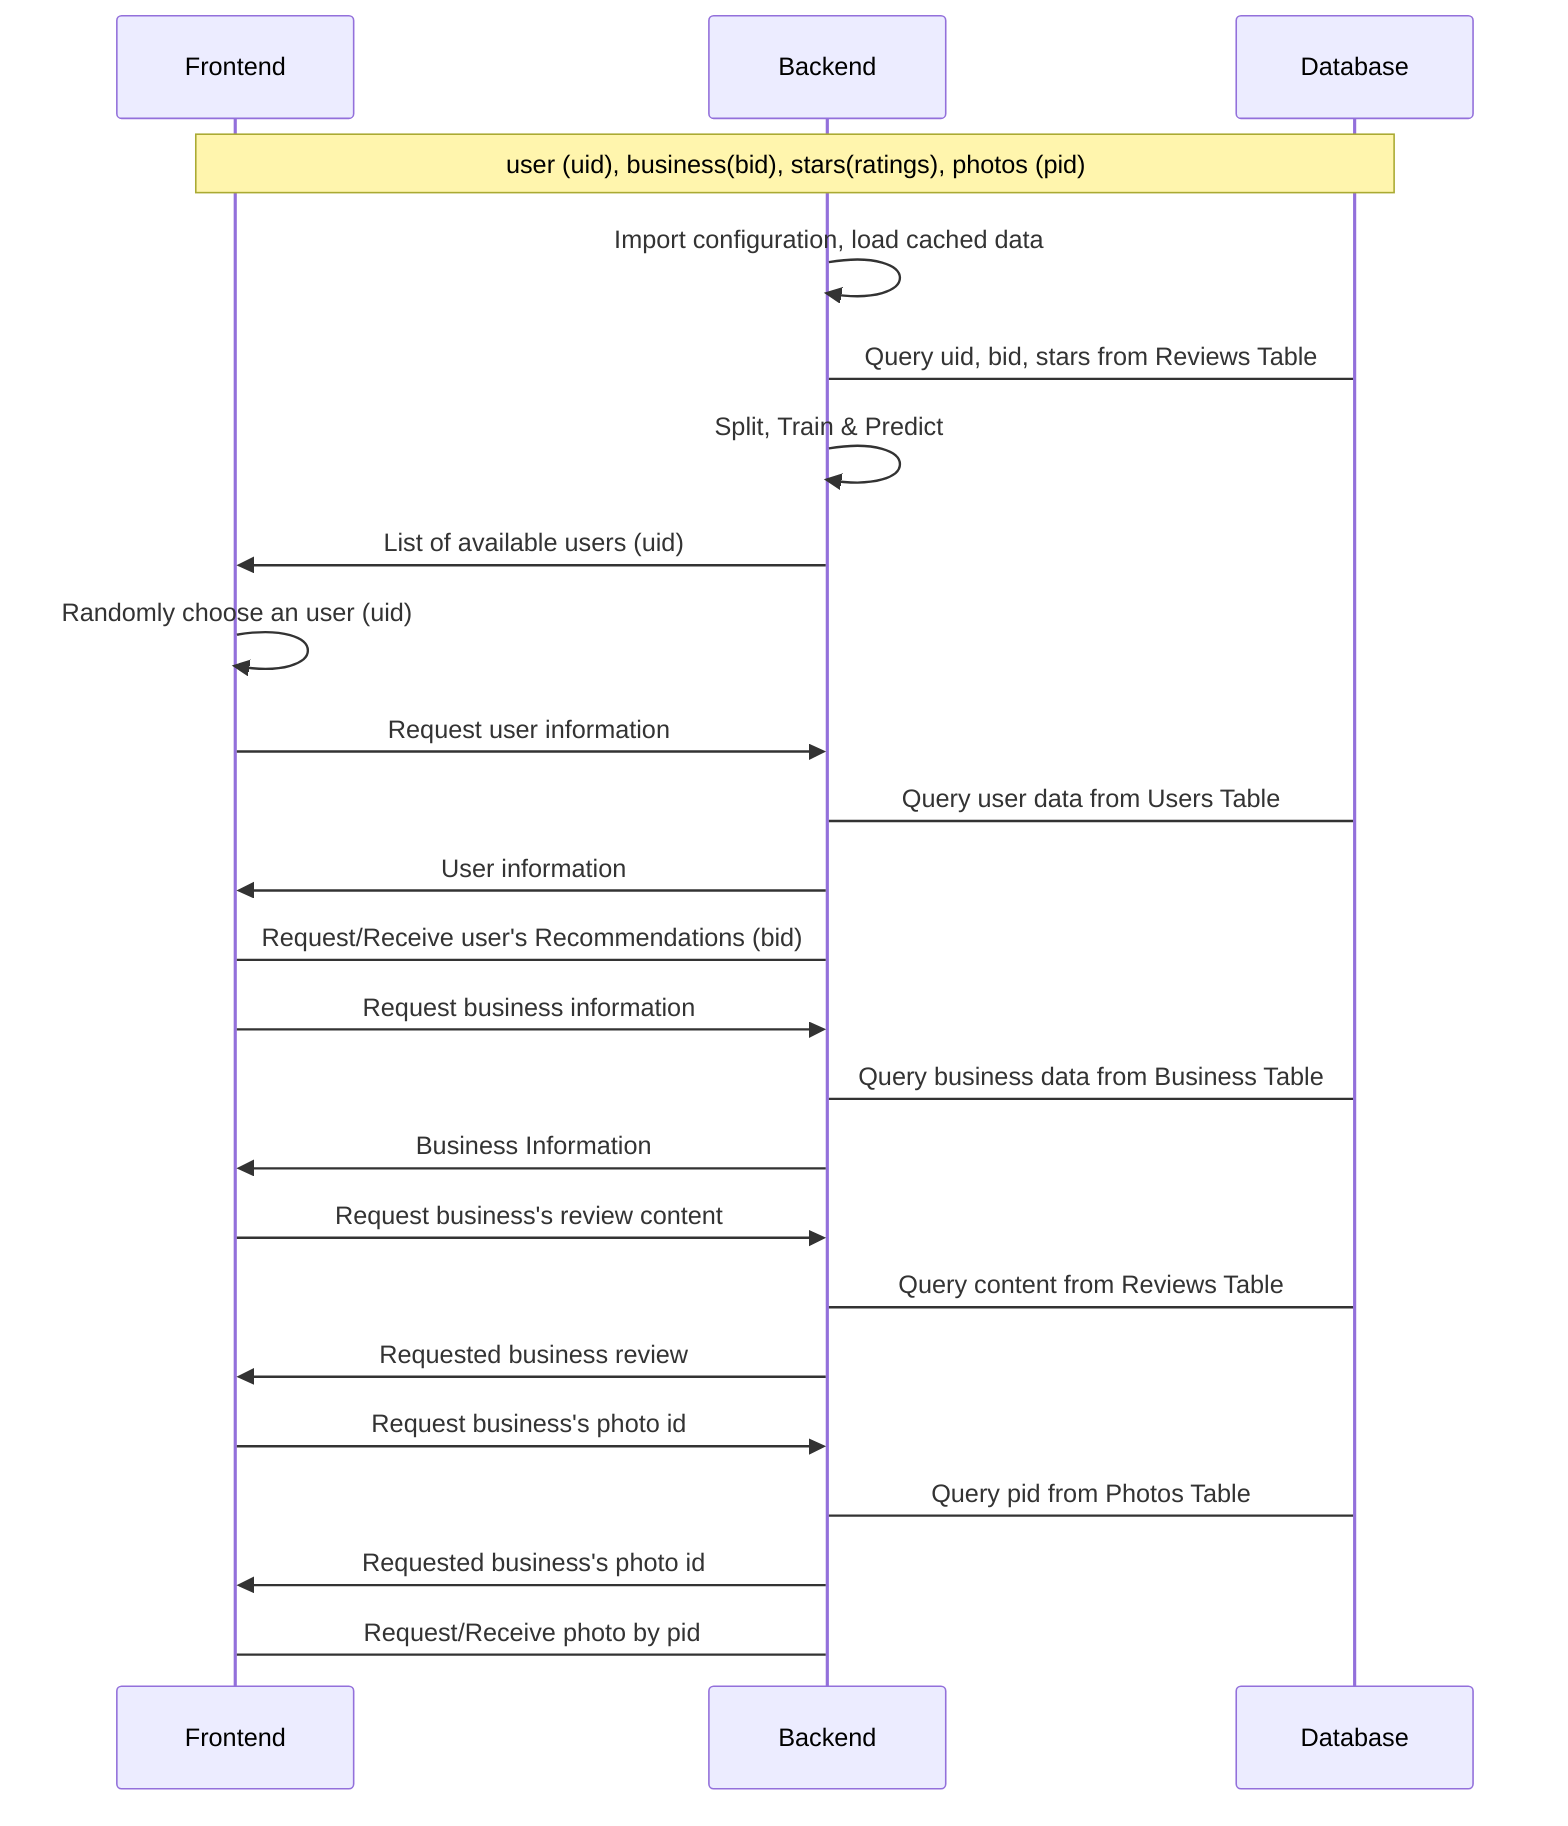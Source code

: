 sequenceDiagram
    participant F as Frontend
    participant B as Backend
    participant D as Database
    Note over F, D: user (uid), business(bid), stars(ratings), photos (pid)
    B->>B: Import configuration, load cached data
    B->D: Query uid, bid, stars from Reviews Table
    B->>B: Split, Train & Predict
    B->>F: List of available users (uid)
    F->>F: Randomly choose an user (uid)
    F->>B: Request user information
    B->D: Query user data from Users Table
    B->>F: User information
    F->B: Request/Receive user's Recommendations (bid)
    F->>B: Request business information
    B->D: Query business data from Business Table
    B->>F: Business Information
    F->>B: Request business's review content
    B->D: Query content from Reviews Table
    B->>F: Requested business review
    F->>B: Request business's photo id
    B->D: Query pid from Photos Table
    B->>F: Requested business's photo id
    F->B: Request/Receive photo by pid